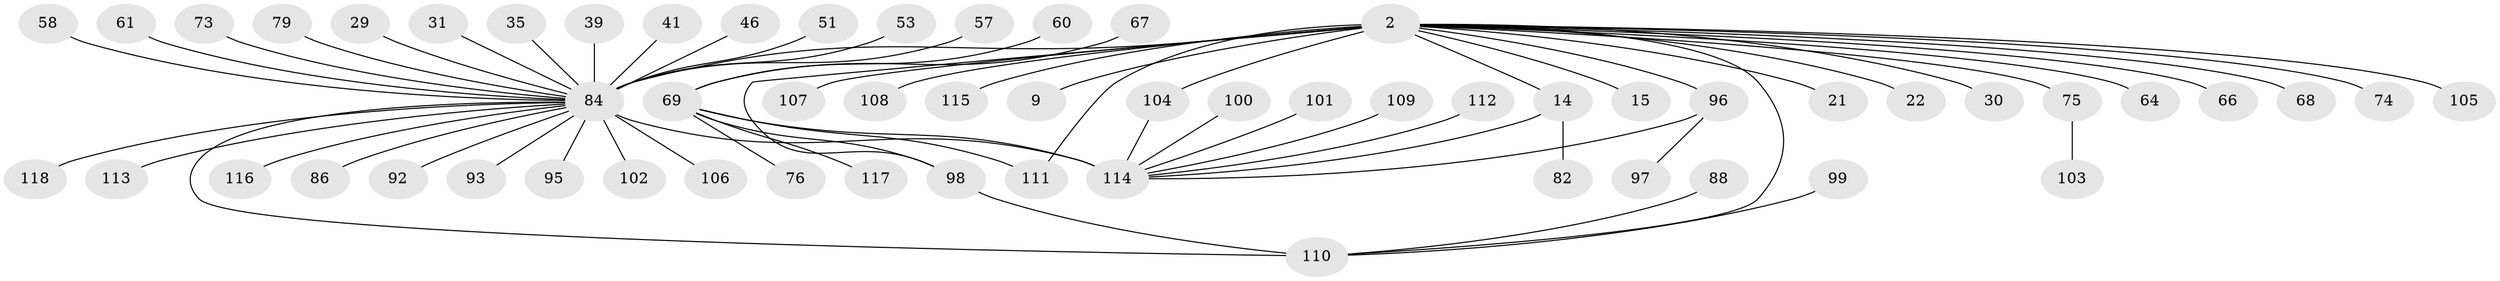 // original degree distribution, {18: 0.00847457627118644, 16: 0.00847457627118644, 12: 0.00847457627118644, 7: 0.00847457627118644, 10: 0.00847457627118644, 6: 0.025423728813559324, 2: 0.1864406779661017, 1: 0.5084745762711864, 5: 0.0423728813559322, 3: 0.1271186440677966, 4: 0.05084745762711865, 9: 0.00847457627118644, 8: 0.00847457627118644}
// Generated by graph-tools (version 1.1) at 2025/47/03/09/25 04:47:15]
// undirected, 59 vertices, 65 edges
graph export_dot {
graph [start="1"]
  node [color=gray90,style=filled];
  2 [super="+1"];
  9;
  14;
  15;
  21;
  22;
  29;
  30;
  31;
  35;
  39;
  41;
  46;
  51;
  53;
  57;
  58;
  60;
  61;
  64;
  66;
  67;
  68;
  69 [super="+48+43"];
  73;
  74;
  75 [super="+12"];
  76;
  79;
  82;
  84 [super="+32+40+80"];
  86;
  88;
  92;
  93;
  95;
  96 [super="+27"];
  97;
  98 [super="+18"];
  99 [super="+89"];
  100;
  101 [super="+34"];
  102;
  103 [super="+94"];
  104 [super="+33+55+87"];
  105;
  106;
  107 [super="+45"];
  108 [super="+90"];
  109;
  110 [super="+17+50+52+7+59"];
  111;
  112;
  113;
  114 [super="+91+83+72+85"];
  115;
  116 [super="+25"];
  117;
  118;
  2 -- 14 [weight=2];
  2 -- 22;
  2 -- 30;
  2 -- 68;
  2 -- 75 [weight=2];
  2 -- 96 [weight=2];
  2 -- 111;
  2 -- 98;
  2 -- 64;
  2 -- 66;
  2 -- 9;
  2 -- 74;
  2 -- 15;
  2 -- 21;
  2 -- 105;
  2 -- 115;
  2 -- 84 [weight=9];
  2 -- 107;
  2 -- 104;
  2 -- 108;
  2 -- 110;
  14 -- 82;
  14 -- 114;
  29 -- 84;
  31 -- 84;
  35 -- 84;
  39 -- 84;
  41 -- 84;
  46 -- 84;
  51 -- 84;
  53 -- 84;
  57 -- 84;
  58 -- 84;
  60 -- 69;
  61 -- 84;
  67 -- 69;
  69 -- 114 [weight=4];
  69 -- 117;
  69 -- 98 [weight=2];
  69 -- 76;
  69 -- 111;
  73 -- 84;
  75 -- 103;
  79 -- 84;
  84 -- 86;
  84 -- 92;
  84 -- 93;
  84 -- 102;
  84 -- 106;
  84 -- 114 [weight=7];
  84 -- 110;
  84 -- 113;
  84 -- 116;
  84 -- 118;
  84 -- 95;
  88 -- 110;
  96 -- 97;
  96 -- 114;
  98 -- 110 [weight=2];
  99 -- 110;
  100 -- 114;
  101 -- 114;
  104 -- 114;
  109 -- 114;
  112 -- 114;
}
